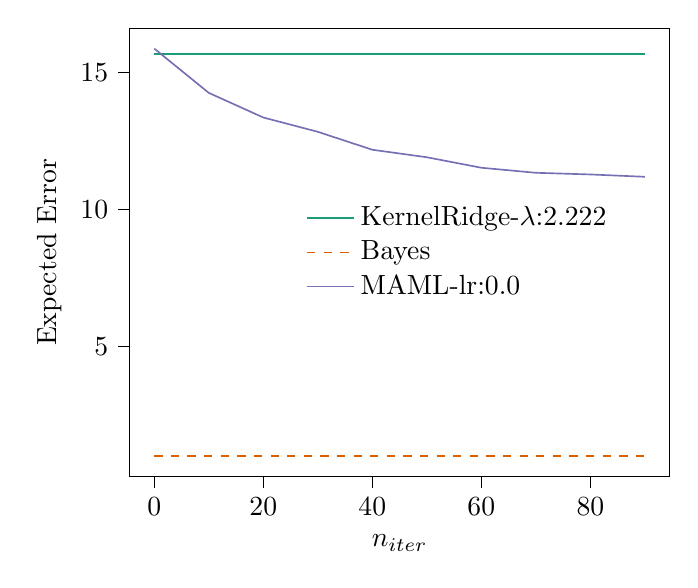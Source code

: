 % This file was created with tikzplotlib v0.10.1.
\begin{tikzpicture}

\definecolor{chocolate217952}{RGB}{217,95,2}
\definecolor{darkcyan27158119}{RGB}{27,158,119}
\definecolor{darkgray176}{RGB}{176,176,176}
\definecolor{lightslategray117112179}{RGB}{117,112,179}

\begin{axis}[
legend cell align={left},
legend style={fill opacity=0.8, draw opacity=1, text opacity=1, at={(0.91,0.5)}, anchor=east, draw=none},
tick align=outside,
tick pos=left,
x grid style={darkgray176},
xlabel={\(\displaystyle n_{iter}\)},
xmin=-4.5, xmax=94.5,
xtick style={color=black},
y grid style={darkgray176},
ylabel={Expected Error},
ymin=0.256, ymax=16.621,
ytick style={color=black}
]
\addplot [semithick, darkcyan27158119]
table {%
0 15.685
10 15.685
20 15.685
30 15.685
40 15.685
50 15.685
60 15.685
70 15.685
80 15.685
90 15.685
};
\addlegendentry{KernelRidge-$\lambda$:2.222}
\addplot [semithick, chocolate217952, dashed]
table {%
0 1.0
10 1.0
20 1.0
30 1.0
40 1.0
50 1.0
60 1.0
70 1.0
80 1.0
90 1.0
};
\addlegendentry{Bayes}
\addplot [semithick, lightslategray117112179]
table {%
0 15.877
10 14.261
20 13.362
30 12.84
40 12.185
50 11.911
60 11.528
70 11.344
80 11.283
90 11.198
};
\addlegendentry{MAML-lr:0.0}
\end{axis}

\end{tikzpicture}
